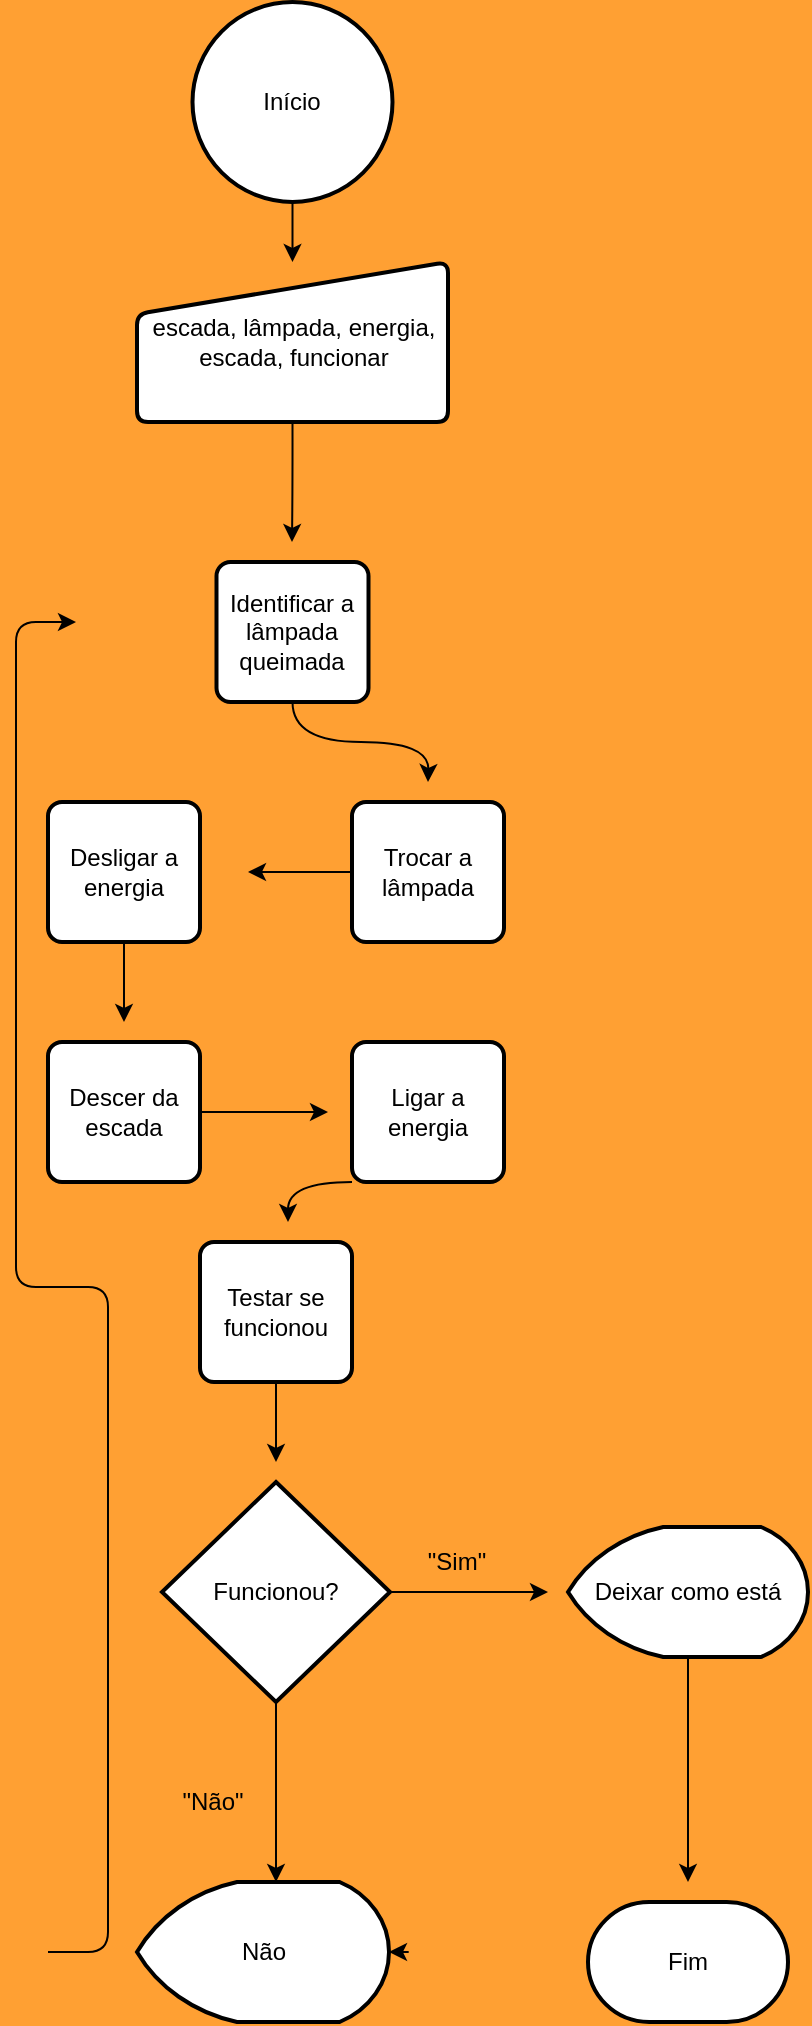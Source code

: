 <mxfile version="14.6.6" type="device"><diagram id="C5RBs43oDa-KdzZeNtuy" name="Page-1"><mxGraphModel dx="1422" dy="791" grid="0" gridSize="10" guides="1" tooltips="1" connect="1" arrows="1" fold="1" page="1" pageScale="1" pageWidth="827" pageHeight="1169" background="#FFA033" math="0" shadow="0"><root><mxCell id="WIyWlLk6GJQsqaUBKTNV-0"/><mxCell id="WIyWlLk6GJQsqaUBKTNV-1" parent="WIyWlLk6GJQsqaUBKTNV-0"/><mxCell id="q2ZiTCV4p2BcCVgt9bp2-30" style="edgeStyle=entityRelationEdgeStyle;rounded=1;orthogonalLoop=1;jettySize=auto;html=1;" edge="1" parent="WIyWlLk6GJQsqaUBKTNV-1"><mxGeometry relative="1" as="geometry"><mxPoint x="314" y="350" as="targetPoint"/><mxPoint x="300" y="1015" as="sourcePoint"/></mxGeometry></mxCell><mxCell id="q2ZiTCV4p2BcCVgt9bp2-0" style="edgeStyle=orthogonalEdgeStyle;rounded=0;orthogonalLoop=1;jettySize=auto;html=1;exitX=0.5;exitY=1;exitDx=0;exitDy=0;exitPerimeter=0;entryX=0.5;entryY=0;entryDx=0;entryDy=0;curved=1;" edge="1" parent="WIyWlLk6GJQsqaUBKTNV-1" source="q2ZiTCV4p2BcCVgt9bp2-1" target="q2ZiTCV4p2BcCVgt9bp2-3"><mxGeometry relative="1" as="geometry"/></mxCell><mxCell id="q2ZiTCV4p2BcCVgt9bp2-1" value="Início" style="strokeWidth=2;html=1;shape=mxgraph.flowchart.start_2;whiteSpace=wrap;" vertex="1" parent="WIyWlLk6GJQsqaUBKTNV-1"><mxGeometry x="372.25" y="40" width="100" height="100" as="geometry"/></mxCell><mxCell id="q2ZiTCV4p2BcCVgt9bp2-28" style="edgeStyle=orthogonalEdgeStyle;rounded=0;orthogonalLoop=1;jettySize=auto;html=1;exitX=0.5;exitY=1;exitDx=0;exitDy=0;curved=1;" edge="1" parent="WIyWlLk6GJQsqaUBKTNV-1" source="q2ZiTCV4p2BcCVgt9bp2-3"><mxGeometry relative="1" as="geometry"><mxPoint x="422" y="310" as="targetPoint"/></mxGeometry></mxCell><mxCell id="q2ZiTCV4p2BcCVgt9bp2-3" value="escada, lâmpada, energia, escada, funcionar" style="html=1;strokeWidth=2;shape=manualInput;whiteSpace=wrap;rounded=1;size=26;arcSize=11;" vertex="1" parent="WIyWlLk6GJQsqaUBKTNV-1"><mxGeometry x="344.5" y="170" width="155.5" height="80" as="geometry"/></mxCell><mxCell id="q2ZiTCV4p2BcCVgt9bp2-6" style="edgeStyle=orthogonalEdgeStyle;rounded=0;orthogonalLoop=1;jettySize=auto;html=1;exitX=0.5;exitY=1;exitDx=0;exitDy=0;curved=1;" edge="1" parent="WIyWlLk6GJQsqaUBKTNV-1" source="q2ZiTCV4p2BcCVgt9bp2-7"><mxGeometry relative="1" as="geometry"><mxPoint x="490" y="430" as="targetPoint"/></mxGeometry></mxCell><mxCell id="q2ZiTCV4p2BcCVgt9bp2-7" value="Identificar a lâmpada queimada" style="rounded=1;whiteSpace=wrap;html=1;absoluteArcSize=1;arcSize=14;strokeWidth=2;" vertex="1" parent="WIyWlLk6GJQsqaUBKTNV-1"><mxGeometry x="384.25" y="320" width="76" height="70" as="geometry"/></mxCell><mxCell id="q2ZiTCV4p2BcCVgt9bp2-8" style="edgeStyle=orthogonalEdgeStyle;rounded=0;orthogonalLoop=1;jettySize=auto;html=1;exitX=0;exitY=0.5;exitDx=0;exitDy=0;curved=1;" edge="1" parent="WIyWlLk6GJQsqaUBKTNV-1" source="q2ZiTCV4p2BcCVgt9bp2-9"><mxGeometry relative="1" as="geometry"><mxPoint x="400" y="475" as="targetPoint"/></mxGeometry></mxCell><mxCell id="q2ZiTCV4p2BcCVgt9bp2-9" value="&lt;br&gt;Trocar a lâmpada&lt;br&gt;&lt;br&gt;" style="rounded=1;whiteSpace=wrap;html=1;absoluteArcSize=1;arcSize=14;strokeWidth=2;" vertex="1" parent="WIyWlLk6GJQsqaUBKTNV-1"><mxGeometry x="452" y="440" width="76" height="70" as="geometry"/></mxCell><mxCell id="q2ZiTCV4p2BcCVgt9bp2-10" style="edgeStyle=orthogonalEdgeStyle;rounded=0;orthogonalLoop=1;jettySize=auto;html=1;exitX=1;exitY=0.5;exitDx=0;exitDy=0;curved=1;" edge="1" parent="WIyWlLk6GJQsqaUBKTNV-1" source="q2ZiTCV4p2BcCVgt9bp2-11"><mxGeometry relative="1" as="geometry"><mxPoint x="440" y="595" as="targetPoint"/></mxGeometry></mxCell><mxCell id="q2ZiTCV4p2BcCVgt9bp2-11" value="Descer da escada" style="rounded=1;whiteSpace=wrap;html=1;absoluteArcSize=1;arcSize=14;strokeWidth=2;" vertex="1" parent="WIyWlLk6GJQsqaUBKTNV-1"><mxGeometry x="300" y="560" width="76" height="70" as="geometry"/></mxCell><mxCell id="q2ZiTCV4p2BcCVgt9bp2-12" style="edgeStyle=orthogonalEdgeStyle;rounded=0;orthogonalLoop=1;jettySize=auto;html=1;exitX=0.5;exitY=1;exitDx=0;exitDy=0;curved=1;" edge="1" parent="WIyWlLk6GJQsqaUBKTNV-1" source="q2ZiTCV4p2BcCVgt9bp2-13"><mxGeometry relative="1" as="geometry"><mxPoint x="338" y="550" as="targetPoint"/></mxGeometry></mxCell><mxCell id="q2ZiTCV4p2BcCVgt9bp2-13" value="Desligar a energia" style="rounded=1;whiteSpace=wrap;html=1;absoluteArcSize=1;arcSize=14;strokeWidth=2;" vertex="1" parent="WIyWlLk6GJQsqaUBKTNV-1"><mxGeometry x="300" y="440" width="76" height="70" as="geometry"/></mxCell><mxCell id="q2ZiTCV4p2BcCVgt9bp2-14" style="edgeStyle=orthogonalEdgeStyle;rounded=0;orthogonalLoop=1;jettySize=auto;html=1;exitX=0;exitY=1;exitDx=0;exitDy=0;curved=1;" edge="1" parent="WIyWlLk6GJQsqaUBKTNV-1" source="q2ZiTCV4p2BcCVgt9bp2-15"><mxGeometry relative="1" as="geometry"><mxPoint x="420" y="650" as="targetPoint"/></mxGeometry></mxCell><mxCell id="q2ZiTCV4p2BcCVgt9bp2-15" value="Ligar a energia" style="rounded=1;whiteSpace=wrap;html=1;absoluteArcSize=1;arcSize=14;strokeWidth=2;" vertex="1" parent="WIyWlLk6GJQsqaUBKTNV-1"><mxGeometry x="452" y="560" width="76" height="70" as="geometry"/></mxCell><mxCell id="q2ZiTCV4p2BcCVgt9bp2-16" style="edgeStyle=orthogonalEdgeStyle;rounded=0;orthogonalLoop=1;jettySize=auto;html=1;exitX=0.5;exitY=1;exitDx=0;exitDy=0;curved=1;" edge="1" parent="WIyWlLk6GJQsqaUBKTNV-1" source="q2ZiTCV4p2BcCVgt9bp2-17"><mxGeometry relative="1" as="geometry"><mxPoint x="414" y="770" as="targetPoint"/></mxGeometry></mxCell><mxCell id="q2ZiTCV4p2BcCVgt9bp2-17" value="Testar se funcionou" style="rounded=1;whiteSpace=wrap;html=1;absoluteArcSize=1;arcSize=14;strokeWidth=2;" vertex="1" parent="WIyWlLk6GJQsqaUBKTNV-1"><mxGeometry x="376" y="660" width="76" height="70" as="geometry"/></mxCell><mxCell id="q2ZiTCV4p2BcCVgt9bp2-18" style="edgeStyle=orthogonalEdgeStyle;rounded=0;orthogonalLoop=1;jettySize=auto;html=1;exitX=1;exitY=0.5;exitDx=0;exitDy=0;exitPerimeter=0;curved=1;" edge="1" parent="WIyWlLk6GJQsqaUBKTNV-1" source="q2ZiTCV4p2BcCVgt9bp2-20"><mxGeometry relative="1" as="geometry"><mxPoint x="550" y="835" as="targetPoint"/></mxGeometry></mxCell><mxCell id="q2ZiTCV4p2BcCVgt9bp2-19" style="edgeStyle=orthogonalEdgeStyle;rounded=0;orthogonalLoop=1;jettySize=auto;html=1;exitX=0.5;exitY=1;exitDx=0;exitDy=0;exitPerimeter=0;curved=1;" edge="1" parent="WIyWlLk6GJQsqaUBKTNV-1" source="q2ZiTCV4p2BcCVgt9bp2-20"><mxGeometry relative="1" as="geometry"><mxPoint x="414" y="980" as="targetPoint"/></mxGeometry></mxCell><mxCell id="q2ZiTCV4p2BcCVgt9bp2-20" value="Funcionou?" style="strokeWidth=2;html=1;shape=mxgraph.flowchart.decision;whiteSpace=wrap;" vertex="1" parent="WIyWlLk6GJQsqaUBKTNV-1"><mxGeometry x="357" y="780" width="114" height="110" as="geometry"/></mxCell><mxCell id="q2ZiTCV4p2BcCVgt9bp2-21" style="edgeStyle=orthogonalEdgeStyle;rounded=0;orthogonalLoop=1;jettySize=auto;html=1;exitX=0.5;exitY=1;exitDx=0;exitDy=0;exitPerimeter=0;curved=1;" edge="1" parent="WIyWlLk6GJQsqaUBKTNV-1" source="q2ZiTCV4p2BcCVgt9bp2-22"><mxGeometry relative="1" as="geometry"><mxPoint x="620" y="980" as="targetPoint"/></mxGeometry></mxCell><mxCell id="q2ZiTCV4p2BcCVgt9bp2-22" value="Deixar como está" style="strokeWidth=2;html=1;shape=mxgraph.flowchart.display;whiteSpace=wrap;" vertex="1" parent="WIyWlLk6GJQsqaUBKTNV-1"><mxGeometry x="560" y="802.5" width="120" height="65" as="geometry"/></mxCell><mxCell id="q2ZiTCV4p2BcCVgt9bp2-33" style="edgeStyle=entityRelationEdgeStyle;rounded=0;orthogonalLoop=1;jettySize=auto;html=1;exitX=0;exitY=0.5;exitDx=0;exitDy=0;exitPerimeter=0;curved=1;" edge="1" parent="WIyWlLk6GJQsqaUBKTNV-1" source="q2ZiTCV4p2BcCVgt9bp2-24" target="q2ZiTCV4p2BcCVgt9bp2-24"><mxGeometry relative="1" as="geometry"><mxPoint x="310" y="1015" as="targetPoint"/></mxGeometry></mxCell><mxCell id="q2ZiTCV4p2BcCVgt9bp2-24" value="Não" style="strokeWidth=2;html=1;shape=mxgraph.flowchart.display;whiteSpace=wrap;" vertex="1" parent="WIyWlLk6GJQsqaUBKTNV-1"><mxGeometry x="344.5" y="980" width="126" height="70" as="geometry"/></mxCell><mxCell id="q2ZiTCV4p2BcCVgt9bp2-25" value="&quot;Sim&quot;" style="text;html=1;align=center;verticalAlign=middle;resizable=0;points=[];autosize=1;strokeColor=none;" vertex="1" parent="WIyWlLk6GJQsqaUBKTNV-1"><mxGeometry x="479" y="810" width="50" height="20" as="geometry"/></mxCell><mxCell id="q2ZiTCV4p2BcCVgt9bp2-26" value="&quot;Não&quot;" style="text;html=1;align=center;verticalAlign=middle;resizable=0;points=[];autosize=1;strokeColor=none;" vertex="1" parent="WIyWlLk6GJQsqaUBKTNV-1"><mxGeometry x="357" y="930" width="50" height="20" as="geometry"/></mxCell><mxCell id="q2ZiTCV4p2BcCVgt9bp2-27" value="Fim" style="strokeWidth=2;html=1;shape=mxgraph.flowchart.terminator;whiteSpace=wrap;" vertex="1" parent="WIyWlLk6GJQsqaUBKTNV-1"><mxGeometry x="570" y="990" width="100" height="60" as="geometry"/></mxCell></root></mxGraphModel></diagram></mxfile>